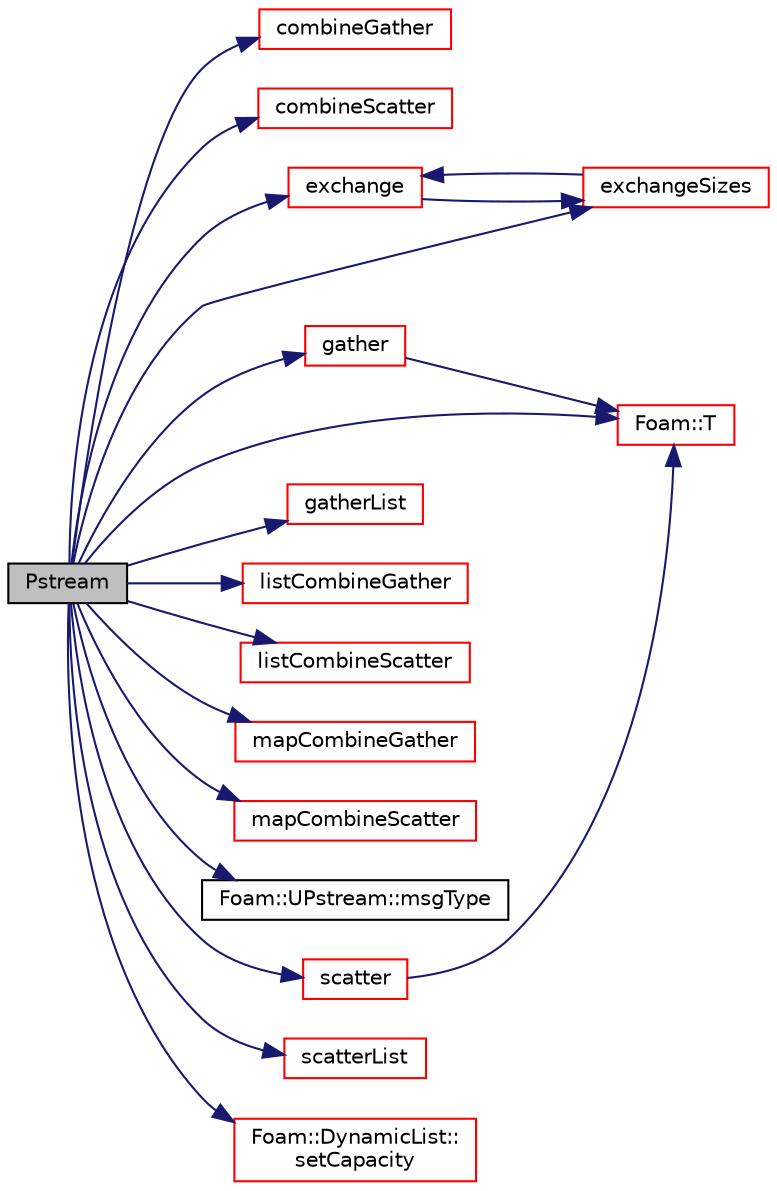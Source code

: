 digraph "Pstream"
{
  bgcolor="transparent";
  edge [fontname="Helvetica",fontsize="10",labelfontname="Helvetica",labelfontsize="10"];
  node [fontname="Helvetica",fontsize="10",shape=record];
  rankdir="LR";
  Node1 [label="Pstream",height=0.2,width=0.4,color="black", fillcolor="grey75", style="filled", fontcolor="black"];
  Node1 -> Node2 [color="midnightblue",fontsize="10",style="solid",fontname="Helvetica"];
  Node2 [label="combineGather",height=0.2,width=0.4,color="red",URL="$a02068.html#aedeba5b3a63f833796d48d904dc39b63"];
  Node1 -> Node3 [color="midnightblue",fontsize="10",style="solid",fontname="Helvetica"];
  Node3 [label="combineScatter",height=0.2,width=0.4,color="red",URL="$a02068.html#a2eea2c110e936c30c8f66b7326c69be5",tooltip="Scatter data. Reverse of combineGather. "];
  Node1 -> Node4 [color="midnightblue",fontsize="10",style="solid",fontname="Helvetica"];
  Node4 [label="exchange",height=0.2,width=0.4,color="red",URL="$a02068.html#a911576e19200733d8b23218e8d83e961",tooltip="Helper: exchange contiguous data. Sends sendData, receives into. "];
  Node4 -> Node5 [color="midnightblue",fontsize="10",style="solid",fontname="Helvetica"];
  Node5 [label="exchangeSizes",height=0.2,width=0.4,color="red",URL="$a02068.html#a02d592cbc0f67e42767526fbc2fe2d05",tooltip="Helper: exchange sizes of sendData. sendData is the data per. "];
  Node5 -> Node4 [color="midnightblue",fontsize="10",style="solid",fontname="Helvetica"];
  Node1 -> Node5 [color="midnightblue",fontsize="10",style="solid",fontname="Helvetica"];
  Node1 -> Node6 [color="midnightblue",fontsize="10",style="solid",fontname="Helvetica"];
  Node6 [label="gather",height=0.2,width=0.4,color="red",URL="$a02068.html#ac820bc187d8204d9063ce1f77dcf87da",tooltip="Gather data. Apply bop to combine Value. "];
  Node6 -> Node7 [color="midnightblue",fontsize="10",style="solid",fontname="Helvetica"];
  Node7 [label="Foam::T",height=0.2,width=0.4,color="red",URL="$a10936.html#ae57fda0abb14bb0944947c463c6e09d4"];
  Node1 -> Node8 [color="midnightblue",fontsize="10",style="solid",fontname="Helvetica"];
  Node8 [label="gatherList",height=0.2,width=0.4,color="red",URL="$a02068.html#afbdf64fb42cd760690d51a9a321792d9",tooltip="Gather data but keep individual values separate. "];
  Node1 -> Node9 [color="midnightblue",fontsize="10",style="solid",fontname="Helvetica"];
  Node9 [label="listCombineGather",height=0.2,width=0.4,color="red",URL="$a02068.html#a8c0e5044dc4a942cf62b06797c3a743f"];
  Node1 -> Node10 [color="midnightblue",fontsize="10",style="solid",fontname="Helvetica"];
  Node10 [label="listCombineScatter",height=0.2,width=0.4,color="red",URL="$a02068.html#adfd4915b68ab7181dccb847976286e56",tooltip="Scatter data. Reverse of combineGather. "];
  Node1 -> Node11 [color="midnightblue",fontsize="10",style="solid",fontname="Helvetica"];
  Node11 [label="mapCombineGather",height=0.2,width=0.4,color="red",URL="$a02068.html#ab0d015456e1aebecc6f0e06668de1437"];
  Node1 -> Node12 [color="midnightblue",fontsize="10",style="solid",fontname="Helvetica"];
  Node12 [label="mapCombineScatter",height=0.2,width=0.4,color="red",URL="$a02068.html#a8989a48f795cff7dd8f59d00c094e484",tooltip="Scatter data. Reverse of combineGather. "];
  Node1 -> Node13 [color="midnightblue",fontsize="10",style="solid",fontname="Helvetica"];
  Node13 [label="Foam::UPstream::msgType",height=0.2,width=0.4,color="black",URL="$a02880.html#ae5b8fe6652f6320aa6c7f5c44b6f01b7",tooltip="Message tag of standard messages. "];
  Node1 -> Node14 [color="midnightblue",fontsize="10",style="solid",fontname="Helvetica"];
  Node14 [label="scatter",height=0.2,width=0.4,color="red",URL="$a02068.html#a00bc7d5a0b660cfa53523561af48def2",tooltip="Scatter data. Distribute without modification. Reverse of gather. "];
  Node14 -> Node7 [color="midnightblue",fontsize="10",style="solid",fontname="Helvetica"];
  Node1 -> Node15 [color="midnightblue",fontsize="10",style="solid",fontname="Helvetica"];
  Node15 [label="scatterList",height=0.2,width=0.4,color="red",URL="$a02068.html#a23c38ee54f04c9d53a327db9edbdb7f0",tooltip="Scatter data. Reverse of gatherList. "];
  Node1 -> Node16 [color="midnightblue",fontsize="10",style="solid",fontname="Helvetica"];
  Node16 [label="Foam::DynamicList::\lsetCapacity",height=0.2,width=0.4,color="red",URL="$a00615.html#a3769bf93f15609625d62b693c566bcd1",tooltip="Alter the size of the underlying storage. "];
  Node1 -> Node7 [color="midnightblue",fontsize="10",style="solid",fontname="Helvetica"];
}
